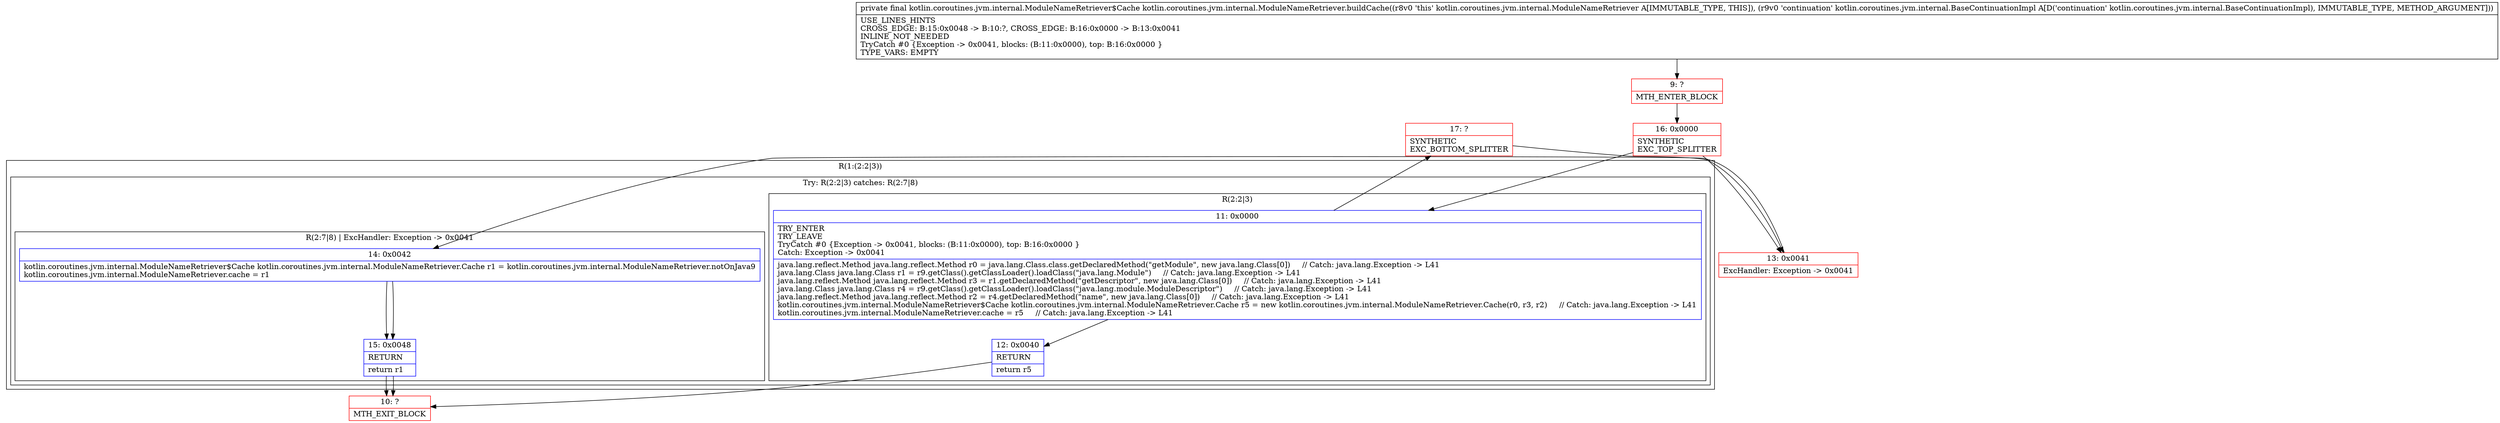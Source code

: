 digraph "CFG forkotlin.coroutines.jvm.internal.ModuleNameRetriever.buildCache(Lkotlin\/coroutines\/jvm\/internal\/BaseContinuationImpl;)Lkotlin\/coroutines\/jvm\/internal\/ModuleNameRetriever$Cache;" {
subgraph cluster_Region_1991974035 {
label = "R(1:(2:2|3))";
node [shape=record,color=blue];
subgraph cluster_TryCatchRegion_1535997304 {
label = "Try: R(2:2|3) catches: R(2:7|8)";
node [shape=record,color=blue];
subgraph cluster_Region_654988721 {
label = "R(2:2|3)";
node [shape=record,color=blue];
Node_11 [shape=record,label="{11\:\ 0x0000|TRY_ENTER\lTRY_LEAVE\lTryCatch #0 \{Exception \-\> 0x0041, blocks: (B:11:0x0000), top: B:16:0x0000 \}\lCatch: Exception \-\> 0x0041\l|java.lang.reflect.Method java.lang.reflect.Method r0 = java.lang.Class.class.getDeclaredMethod(\"getModule\", new java.lang.Class[0])     \/\/ Catch: java.lang.Exception \-\> L41\ljava.lang.Class java.lang.Class r1 = r9.getClass().getClassLoader().loadClass(\"java.lang.Module\")     \/\/ Catch: java.lang.Exception \-\> L41\ljava.lang.reflect.Method java.lang.reflect.Method r3 = r1.getDeclaredMethod(\"getDescriptor\", new java.lang.Class[0])     \/\/ Catch: java.lang.Exception \-\> L41\ljava.lang.Class java.lang.Class r4 = r9.getClass().getClassLoader().loadClass(\"java.lang.module.ModuleDescriptor\")     \/\/ Catch: java.lang.Exception \-\> L41\ljava.lang.reflect.Method java.lang.reflect.Method r2 = r4.getDeclaredMethod(\"name\", new java.lang.Class[0])     \/\/ Catch: java.lang.Exception \-\> L41\lkotlin.coroutines.jvm.internal.ModuleNameRetriever$Cache kotlin.coroutines.jvm.internal.ModuleNameRetriever.Cache r5 = new kotlin.coroutines.jvm.internal.ModuleNameRetriever.Cache(r0, r3, r2)     \/\/ Catch: java.lang.Exception \-\> L41\lkotlin.coroutines.jvm.internal.ModuleNameRetriever.cache = r5     \/\/ Catch: java.lang.Exception \-\> L41\l}"];
Node_12 [shape=record,label="{12\:\ 0x0040|RETURN\l|return r5\l}"];
}
subgraph cluster_Region_736080563 {
label = "R(2:7|8) | ExcHandler: Exception \-\> 0x0041\l";
node [shape=record,color=blue];
Node_14 [shape=record,label="{14\:\ 0x0042|kotlin.coroutines.jvm.internal.ModuleNameRetriever$Cache kotlin.coroutines.jvm.internal.ModuleNameRetriever.Cache r1 = kotlin.coroutines.jvm.internal.ModuleNameRetriever.notOnJava9\lkotlin.coroutines.jvm.internal.ModuleNameRetriever.cache = r1\l}"];
Node_15 [shape=record,label="{15\:\ 0x0048|RETURN\l|return r1\l}"];
}
}
}
subgraph cluster_Region_736080563 {
label = "R(2:7|8) | ExcHandler: Exception \-\> 0x0041\l";
node [shape=record,color=blue];
Node_14 [shape=record,label="{14\:\ 0x0042|kotlin.coroutines.jvm.internal.ModuleNameRetriever$Cache kotlin.coroutines.jvm.internal.ModuleNameRetriever.Cache r1 = kotlin.coroutines.jvm.internal.ModuleNameRetriever.notOnJava9\lkotlin.coroutines.jvm.internal.ModuleNameRetriever.cache = r1\l}"];
Node_15 [shape=record,label="{15\:\ 0x0048|RETURN\l|return r1\l}"];
}
Node_9 [shape=record,color=red,label="{9\:\ ?|MTH_ENTER_BLOCK\l}"];
Node_16 [shape=record,color=red,label="{16\:\ 0x0000|SYNTHETIC\lEXC_TOP_SPLITTER\l}"];
Node_10 [shape=record,color=red,label="{10\:\ ?|MTH_EXIT_BLOCK\l}"];
Node_17 [shape=record,color=red,label="{17\:\ ?|SYNTHETIC\lEXC_BOTTOM_SPLITTER\l}"];
Node_13 [shape=record,color=red,label="{13\:\ 0x0041|ExcHandler: Exception \-\> 0x0041\l}"];
MethodNode[shape=record,label="{private final kotlin.coroutines.jvm.internal.ModuleNameRetriever$Cache kotlin.coroutines.jvm.internal.ModuleNameRetriever.buildCache((r8v0 'this' kotlin.coroutines.jvm.internal.ModuleNameRetriever A[IMMUTABLE_TYPE, THIS]), (r9v0 'continuation' kotlin.coroutines.jvm.internal.BaseContinuationImpl A[D('continuation' kotlin.coroutines.jvm.internal.BaseContinuationImpl), IMMUTABLE_TYPE, METHOD_ARGUMENT]))  | USE_LINES_HINTS\lCROSS_EDGE: B:15:0x0048 \-\> B:10:?, CROSS_EDGE: B:16:0x0000 \-\> B:13:0x0041\lINLINE_NOT_NEEDED\lTryCatch #0 \{Exception \-\> 0x0041, blocks: (B:11:0x0000), top: B:16:0x0000 \}\lTYPE_VARS: EMPTY\l}"];
MethodNode -> Node_9;Node_11 -> Node_12;
Node_11 -> Node_17;
Node_12 -> Node_10;
Node_14 -> Node_15;
Node_15 -> Node_10;
Node_14 -> Node_15;
Node_15 -> Node_10;
Node_9 -> Node_16;
Node_16 -> Node_11;
Node_16 -> Node_13;
Node_17 -> Node_13;
Node_13 -> Node_14;
}

